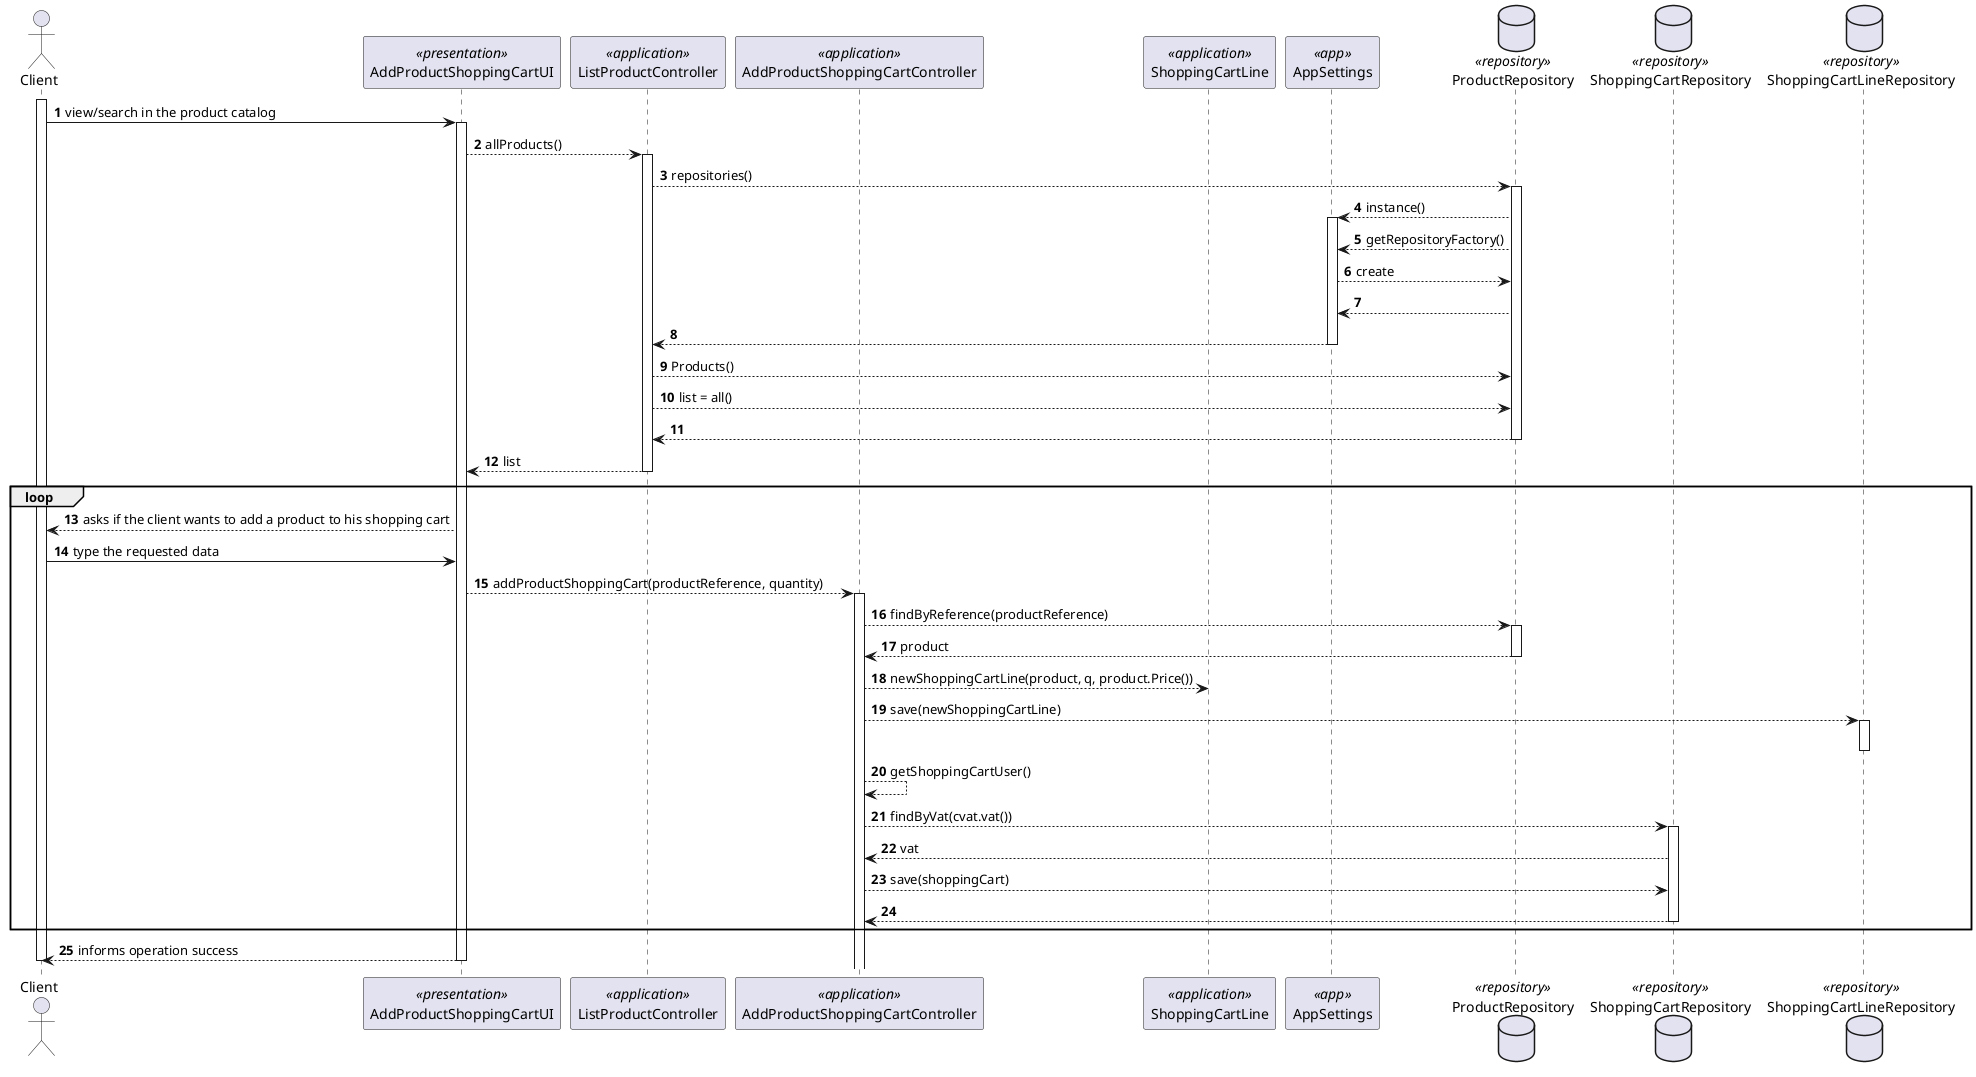 @startuml
autonumber
actor "Client" as SC
participant "//<<presentation>>//\nAddProductShoppingCartUI" as UI
participant "//<<application>>//\nListProductController" as cc1
participant "//<<application>>//\nAddProductShoppingCartController" as cc2
participant "//<<application>>//\nShoppingCartLine" as scl
participant "//<<app>>//\nAppSettings" as app
database "//<<repository>>//\nProductRepository" as db
database "//<<repository>>//\nShoppingCartRepository" as db2
database "//<<repository>>//\nShoppingCartLineRepository" as db3

activate SC
SC -> UI : view/search in the product catalog
activate UI



UI-->cc1: allProducts()

activate cc1

cc1-->db: repositories()

activate db

db-->app: instance()

activate app

db-->app: getRepositoryFactory()

app-->db: create

db-->app

app-->cc1

deactivate app

cc1-->db: Products()

cc1-->db: list = all()

db-->cc1

deactivate db

cc1-->UI: list

deactivate cc1




loop
UI --> SC : asks if the client wants to add a product to his shopping cart

SC -> UI : type the requested data


UI--> cc2: addProductShoppingCart(productReference, quantity)

activate cc2

cc2--> db: findByReference(productReference)

activate db

db-->cc2: product

deactivate db

cc2--> scl: newShoppingCartLine(product, q, product.Price())

cc2 --> db3: save(newShoppingCartLine)

activate db3

deactivate db3

cc2 --> cc2: getShoppingCartUser()

cc2 --> db2: findByVat(cvat.vat())

activate db2

db2 --> cc2: vat

cc2 --> db2: save(shoppingCart)

db2 --> cc2

deactivate db2






end
UI --> SC : informs operation success
deactivate UI

deactivate SC
@enduml